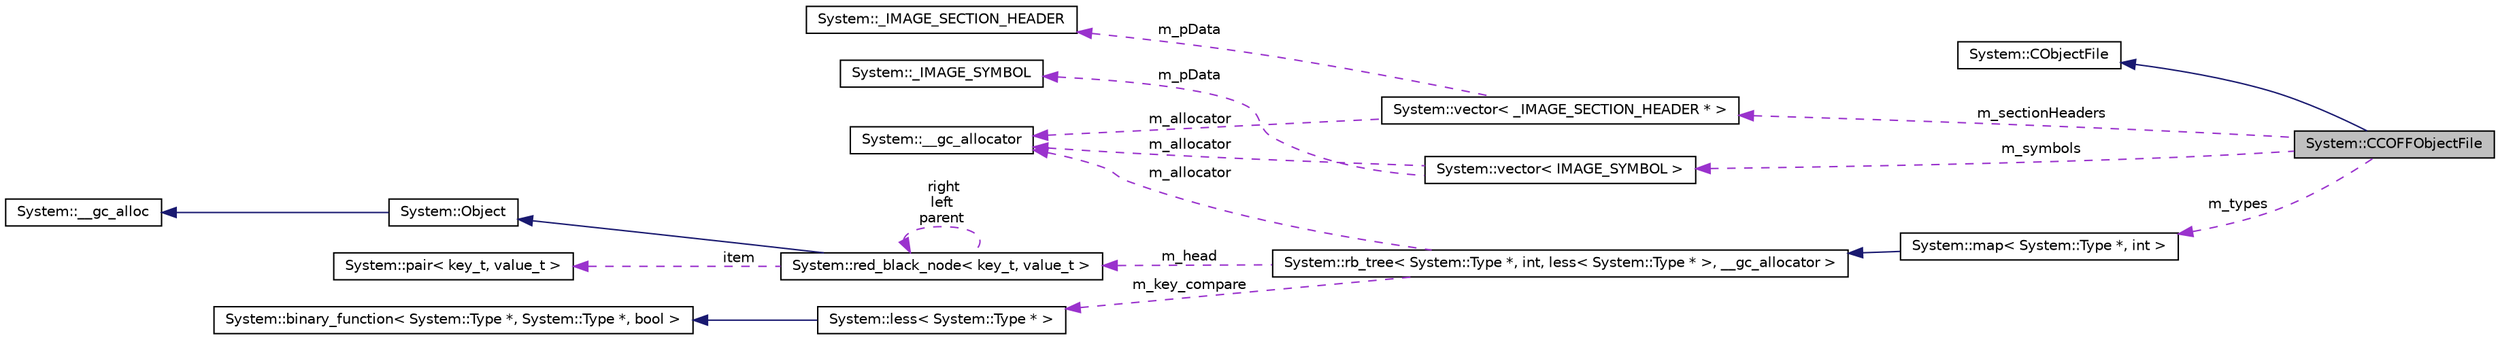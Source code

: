 digraph G
{
  edge [fontname="Helvetica",fontsize="10",labelfontname="Helvetica",labelfontsize="10"];
  node [fontname="Helvetica",fontsize="10",shape=record];
  rankdir="LR";
  Node1 [label="System::CCOFFObjectFile",height=0.2,width=0.4,color="black", fillcolor="grey75", style="filled" fontcolor="black"];
  Node2 -> Node1 [dir="back",color="midnightblue",fontsize="10",style="solid",fontname="Helvetica"];
  Node2 [label="System::CObjectFile",height=0.2,width=0.4,color="black", fillcolor="white", style="filled",URL="$class_system_1_1_c_object_file.html"];
  Node3 -> Node1 [dir="back",color="darkorchid3",fontsize="10",style="dashed",label=" m_sectionHeaders" ,fontname="Helvetica"];
  Node3 [label="System::vector\< _IMAGE_SECTION_HEADER * \>",height=0.2,width=0.4,color="black", fillcolor="white", style="filled",URL="$class_system_1_1vector.html"];
  Node4 -> Node3 [dir="back",color="darkorchid3",fontsize="10",style="dashed",label=" m_allocator" ,fontname="Helvetica"];
  Node4 [label="System::__gc_allocator",height=0.2,width=0.4,color="black", fillcolor="white", style="filled",URL="$class_system_1_1____gc__allocator.html"];
  Node5 -> Node3 [dir="back",color="darkorchid3",fontsize="10",style="dashed",label=" m_pData" ,fontname="Helvetica"];
  Node5 [label="System::_IMAGE_SECTION_HEADER",height=0.2,width=0.4,color="black", fillcolor="white", style="filled",URL="$struct_system_1_1___i_m_a_g_e___s_e_c_t_i_o_n___h_e_a_d_e_r.html"];
  Node6 -> Node1 [dir="back",color="darkorchid3",fontsize="10",style="dashed",label=" m_symbols" ,fontname="Helvetica"];
  Node6 [label="System::vector\< IMAGE_SYMBOL \>",height=0.2,width=0.4,color="black", fillcolor="white", style="filled",URL="$class_system_1_1vector.html"];
  Node4 -> Node6 [dir="back",color="darkorchid3",fontsize="10",style="dashed",label=" m_allocator" ,fontname="Helvetica"];
  Node7 -> Node6 [dir="back",color="darkorchid3",fontsize="10",style="dashed",label=" m_pData" ,fontname="Helvetica"];
  Node7 [label="System::_IMAGE_SYMBOL",height=0.2,width=0.4,color="black", fillcolor="white", style="filled",URL="$struct_system_1_1___i_m_a_g_e___s_y_m_b_o_l.html"];
  Node8 -> Node1 [dir="back",color="darkorchid3",fontsize="10",style="dashed",label=" m_types" ,fontname="Helvetica"];
  Node8 [label="System::map\< System::Type *, int \>",height=0.2,width=0.4,color="black", fillcolor="white", style="filled",URL="$class_system_1_1map.html"];
  Node9 -> Node8 [dir="back",color="midnightblue",fontsize="10",style="solid",fontname="Helvetica"];
  Node9 [label="System::rb_tree\< System::Type *, int, less\< System::Type * \>, __gc_allocator \>",height=0.2,width=0.4,color="black", fillcolor="white", style="filled",URL="$class_system_1_1rb__tree.html"];
  Node4 -> Node9 [dir="back",color="darkorchid3",fontsize="10",style="dashed",label=" m_allocator" ,fontname="Helvetica"];
  Node10 -> Node9 [dir="back",color="darkorchid3",fontsize="10",style="dashed",label=" m_key_compare" ,fontname="Helvetica"];
  Node10 [label="System::less\< System::Type * \>",height=0.2,width=0.4,color="black", fillcolor="white", style="filled",URL="$class_system_1_1less.html"];
  Node11 -> Node10 [dir="back",color="midnightblue",fontsize="10",style="solid",fontname="Helvetica"];
  Node11 [label="System::binary_function\< System::Type *, System::Type *, bool \>",height=0.2,width=0.4,color="black", fillcolor="white", style="filled",URL="$class_system_1_1binary__function.html"];
  Node12 -> Node9 [dir="back",color="darkorchid3",fontsize="10",style="dashed",label=" m_head" ,fontname="Helvetica"];
  Node12 [label="System::red_black_node\< key_t, value_t \>",height=0.2,width=0.4,color="black", fillcolor="white", style="filled",URL="$class_system_1_1red__black__node.html"];
  Node13 -> Node12 [dir="back",color="midnightblue",fontsize="10",style="solid",fontname="Helvetica"];
  Node13 [label="System::Object",height=0.2,width=0.4,color="black", fillcolor="white", style="filled",URL="$class_system_1_1_object.html"];
  Node14 -> Node13 [dir="back",color="midnightblue",fontsize="10",style="solid",fontname="Helvetica"];
  Node14 [label="System::__gc_alloc",height=0.2,width=0.4,color="black", fillcolor="white", style="filled",URL="$class_system_1_1____gc__alloc.html"];
  Node12 -> Node12 [dir="back",color="darkorchid3",fontsize="10",style="dashed",label=" right\nleft\nparent" ,fontname="Helvetica"];
  Node15 -> Node12 [dir="back",color="darkorchid3",fontsize="10",style="dashed",label=" item" ,fontname="Helvetica"];
  Node15 [label="System::pair\< key_t, value_t \>",height=0.2,width=0.4,color="black", fillcolor="white", style="filled",URL="$class_system_1_1pair.html"];
}

